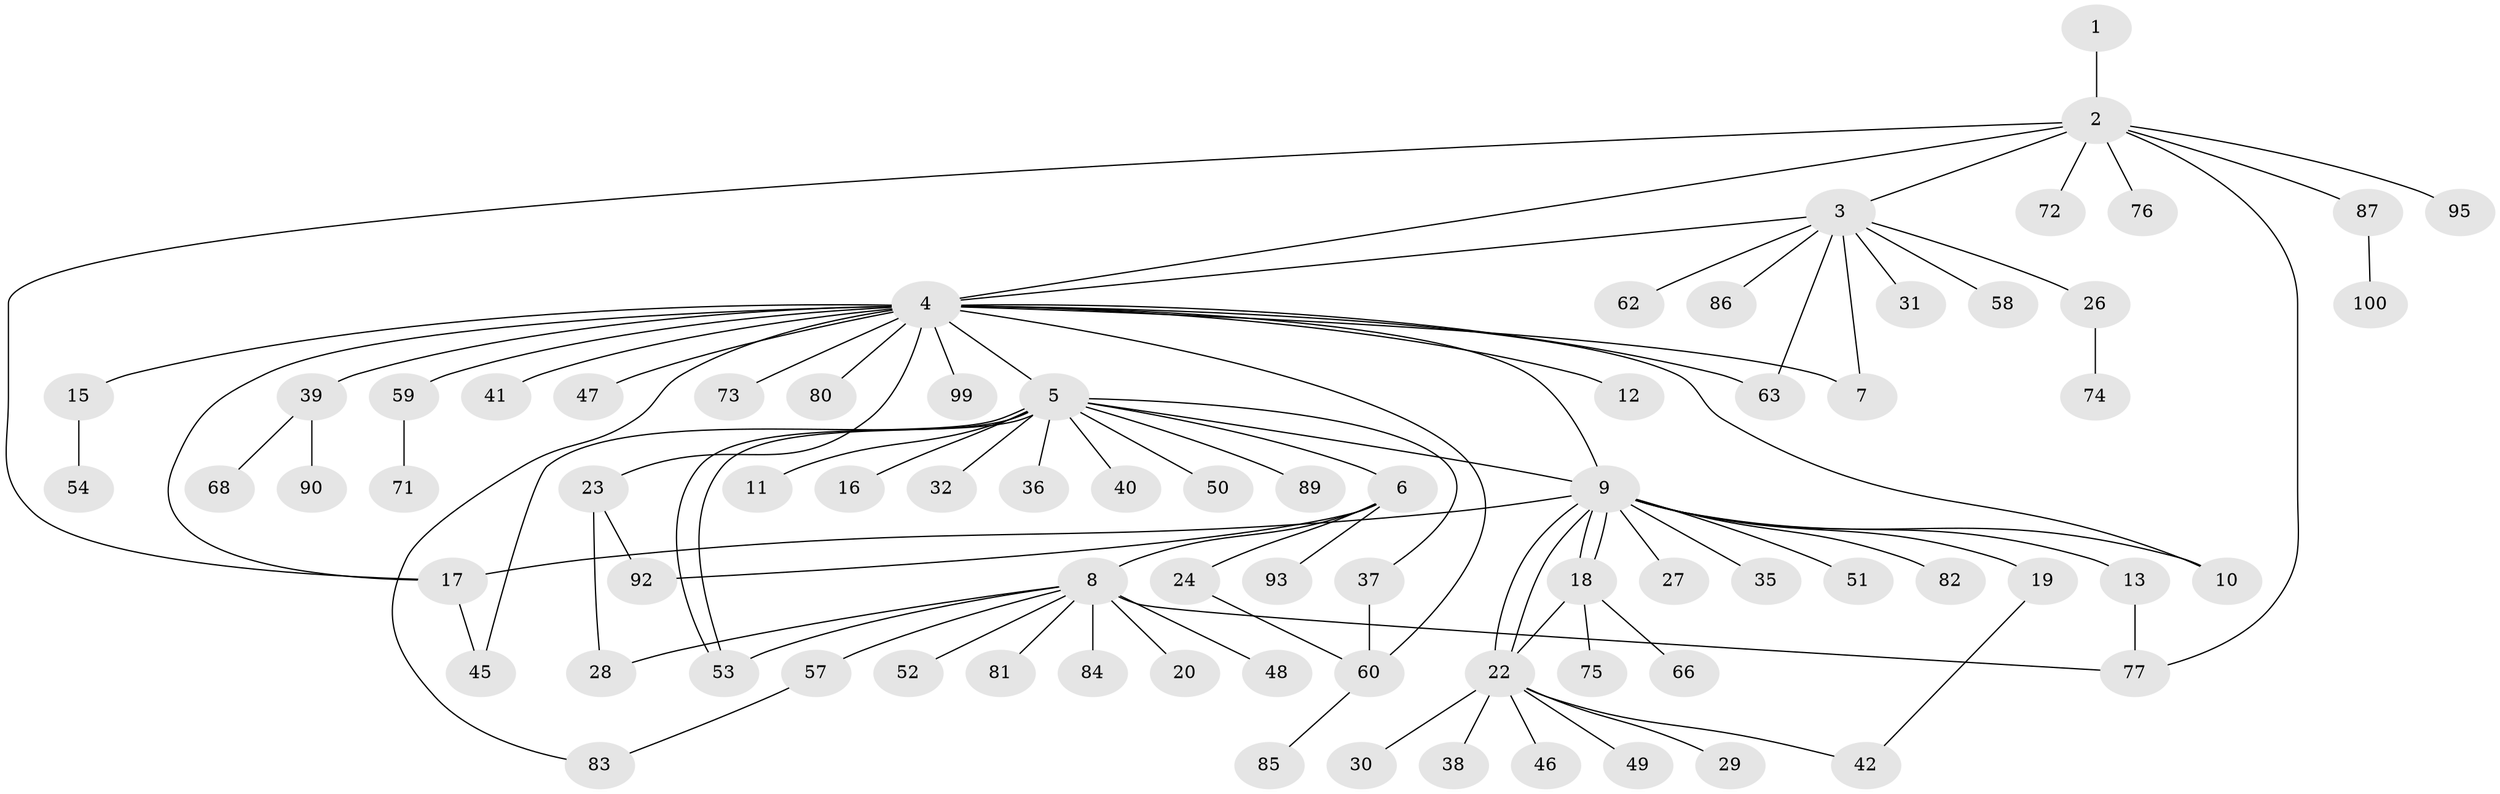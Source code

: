 // original degree distribution, {1: 0.56, 10: 0.02, 20: 0.01, 15: 0.02, 5: 0.03, 2: 0.22, 9: 0.02, 4: 0.03, 3: 0.09}
// Generated by graph-tools (version 1.1) at 2025/11/02/21/25 10:11:09]
// undirected, 77 vertices, 97 edges
graph export_dot {
graph [start="1"]
  node [color=gray90,style=filled];
  1;
  2 [super="+44"];
  3 [super="+78"];
  4 [super="+43"];
  5 [super="+56"];
  6 [super="+61"];
  7 [super="+97"];
  8 [super="+14"];
  9 [super="+55"];
  10;
  11;
  12;
  13;
  15 [super="+25"];
  16;
  17 [super="+21"];
  18 [super="+79"];
  19 [super="+64"];
  20;
  22 [super="+33"];
  23;
  24 [super="+34"];
  26;
  27;
  28;
  29;
  30;
  31;
  32;
  35;
  36;
  37;
  38;
  39 [super="+88"];
  40;
  41;
  42;
  45;
  46 [super="+65"];
  47;
  48 [super="+70"];
  49;
  50;
  51;
  52;
  53 [super="+98"];
  54 [super="+67"];
  57;
  58;
  59 [super="+91"];
  60 [super="+69"];
  62;
  63;
  66;
  68;
  71;
  72;
  73;
  74;
  75;
  76;
  77;
  80;
  81;
  82;
  83;
  84;
  85 [super="+94"];
  86;
  87 [super="+96"];
  89;
  90;
  92;
  93;
  95;
  99;
  100;
  1 -- 2;
  2 -- 3;
  2 -- 4;
  2 -- 17;
  2 -- 72;
  2 -- 76;
  2 -- 77;
  2 -- 87;
  2 -- 95;
  3 -- 4;
  3 -- 7;
  3 -- 26;
  3 -- 31;
  3 -- 58;
  3 -- 62;
  3 -- 63;
  3 -- 86;
  4 -- 5;
  4 -- 9;
  4 -- 10;
  4 -- 12;
  4 -- 15;
  4 -- 17;
  4 -- 23;
  4 -- 39;
  4 -- 41;
  4 -- 47;
  4 -- 59;
  4 -- 63;
  4 -- 73;
  4 -- 80;
  4 -- 83;
  4 -- 99;
  4 -- 60;
  4 -- 7;
  5 -- 6;
  5 -- 9;
  5 -- 11;
  5 -- 16;
  5 -- 32;
  5 -- 36;
  5 -- 37;
  5 -- 40;
  5 -- 45;
  5 -- 50;
  5 -- 53;
  5 -- 53;
  5 -- 89;
  6 -- 8 [weight=2];
  6 -- 24;
  6 -- 92;
  6 -- 93;
  8 -- 20;
  8 -- 28;
  8 -- 48;
  8 -- 52;
  8 -- 53;
  8 -- 57;
  8 -- 77;
  8 -- 81;
  8 -- 84;
  9 -- 10;
  9 -- 13;
  9 -- 17;
  9 -- 18;
  9 -- 18;
  9 -- 19;
  9 -- 22;
  9 -- 22;
  9 -- 27;
  9 -- 35;
  9 -- 51;
  9 -- 82;
  13 -- 77;
  15 -- 54;
  17 -- 45;
  18 -- 66;
  18 -- 75;
  18 -- 22;
  19 -- 42;
  22 -- 29;
  22 -- 30;
  22 -- 38;
  22 -- 42;
  22 -- 46;
  22 -- 49;
  23 -- 28;
  23 -- 92;
  24 -- 60;
  26 -- 74;
  37 -- 60;
  39 -- 68;
  39 -- 90;
  57 -- 83;
  59 -- 71;
  60 -- 85;
  87 -- 100;
}
